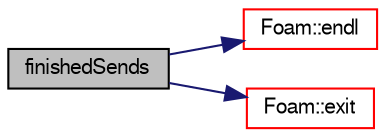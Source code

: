 digraph "finishedSends"
{
  bgcolor="transparent";
  edge [fontname="FreeSans",fontsize="10",labelfontname="FreeSans",labelfontsize="10"];
  node [fontname="FreeSans",fontsize="10",shape=record];
  rankdir="LR";
  Node2302 [label="finishedSends",height=0.2,width=0.4,color="black", fillcolor="grey75", style="filled", fontcolor="black"];
  Node2302 -> Node2303 [color="midnightblue",fontsize="10",style="solid",fontname="FreeSans"];
  Node2303 [label="Foam::endl",height=0.2,width=0.4,color="red",URL="$a21124.html#a2db8fe02a0d3909e9351bb4275b23ce4",tooltip="Add newline and flush stream. "];
  Node2302 -> Node2305 [color="midnightblue",fontsize="10",style="solid",fontname="FreeSans"];
  Node2305 [label="Foam::exit",height=0.2,width=0.4,color="red",URL="$a21124.html#a06ca7250d8e89caf05243ec094843642"];
}
